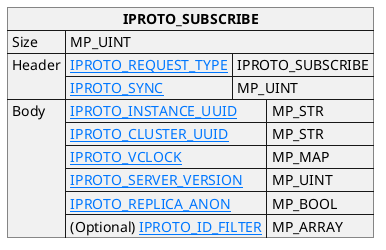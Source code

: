 @startuml

skinparam {
    HyperlinkColor #0077FF
    FontColor #313131
    BorderColor #313131
    BackgroundColor transparent
}

json "**IPROTO_SUBSCRIBE**" as subscribe_request {
    "Size": "MP_UINT",
    "Header": {
      "[[https://tarantool.io/en/doc/latest/dev_guide/internals/iproto/keys IPROTO_REQUEST_TYPE]]": "IPROTO_SUBSCRIBE",
      "[[https://tarantool.io/en/doc/latest/dev_guide/internals/iproto/keys IPROTO_SYNC]]": "MP_UINT"
    },
    "Body": {
      "[[https://tarantool.io/en/doc/latest/dev_guide/internals/iproto/keys IPROTO_INSTANCE_UUID]]": "MP_STR",
      "[[https://tarantool.io/en/doc/latest/dev_guide/internals/iproto/keys IPROTO_CLUSTER_UUID]]": "MP_STR",
      "[[https://tarantool.io/en/doc/latest/dev_guide/internals/iproto/keys IPROTO_VCLOCK]]": "MP_MAP",
      "[[https://tarantool.io/en/doc/latest/dev_guide/internals/iproto/keys IPROTO_SERVER_VERSION]]": "MP_UINT",
      "[[https://tarantool.io/en/doc/latest/dev_guide/internals/iproto/keys IPROTO_REPLICA_ANON]]": "MP_BOOL",
      "(Optional) [[https://tarantool.io/en/doc/latest/dev_guide/internals/iproto/keys IPROTO_ID_FILTER]]": "MP_ARRAY"
    }
}

@enduml
